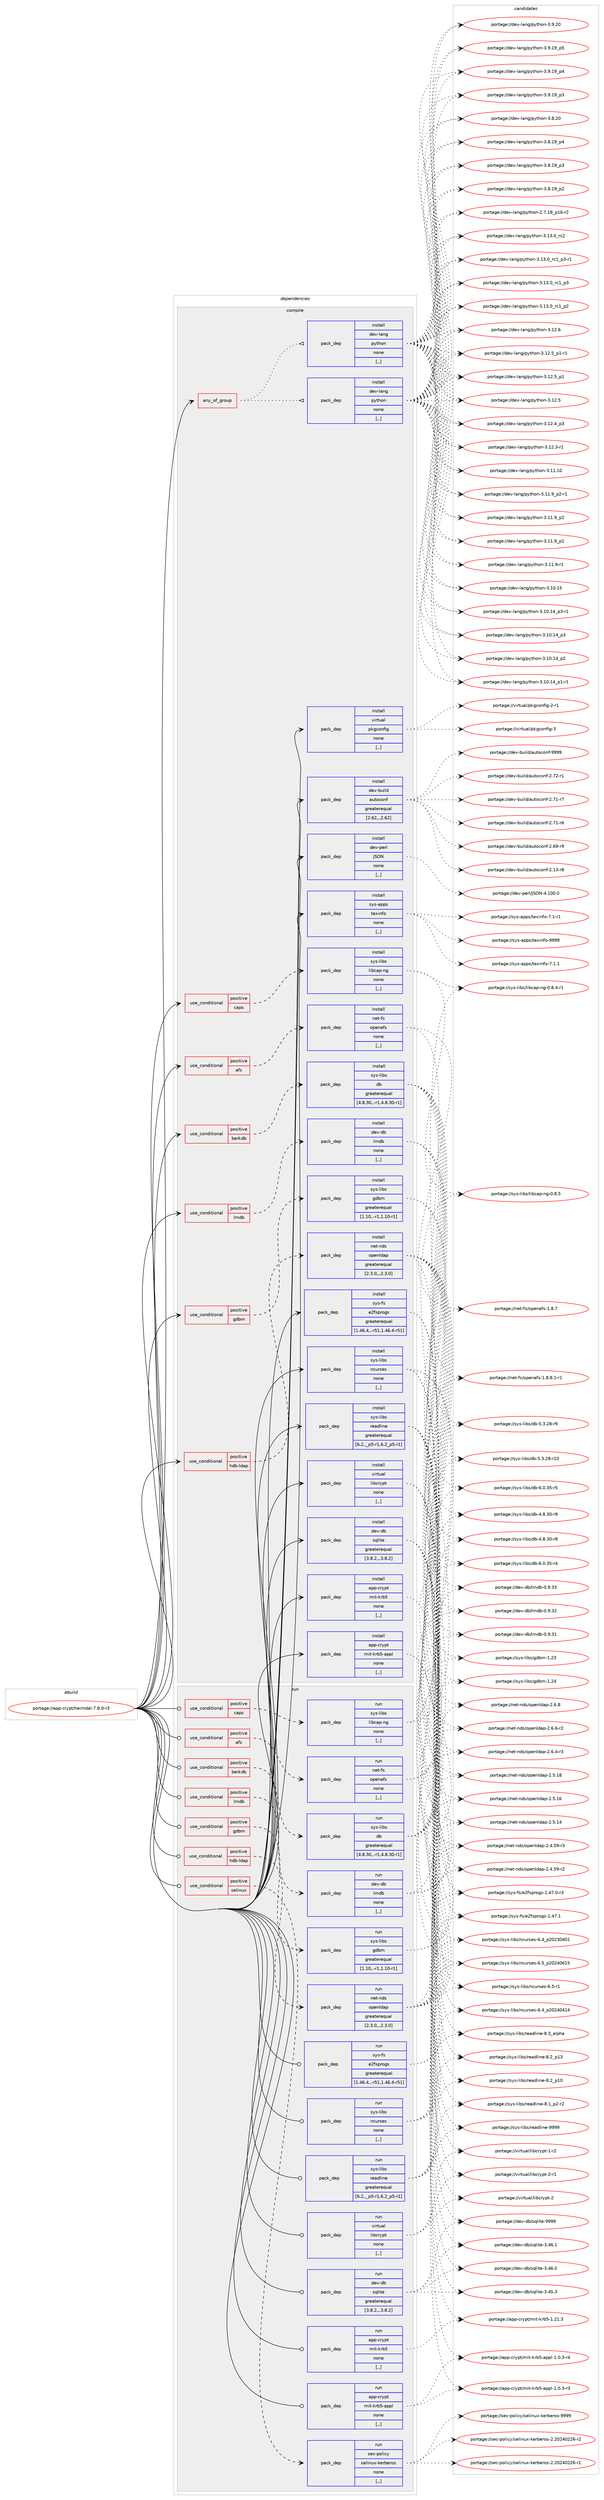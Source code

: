 digraph prolog {

# *************
# Graph options
# *************

newrank=true;
concentrate=true;
compound=true;
graph [rankdir=LR,fontname=Helvetica,fontsize=10,ranksep=1.5];#, ranksep=2.5, nodesep=0.2];
edge  [arrowhead=vee];
node  [fontname=Helvetica,fontsize=10];

# **********
# The ebuild
# **********

subgraph cluster_leftcol {
color=gray;
label=<<i>ebuild</i>>;
id [label="portage://app-crypt/heimdal-7.8.0-r3", color=red, width=4, href="../app-crypt/heimdal-7.8.0-r3.svg"];
}

# ****************
# The dependencies
# ****************

subgraph cluster_midcol {
color=gray;
label=<<i>dependencies</i>>;
subgraph cluster_compile {
fillcolor="#eeeeee";
style=filled;
label=<<i>compile</i>>;
subgraph any3441 {
dependency506827 [label=<<TABLE BORDER="0" CELLBORDER="1" CELLSPACING="0" CELLPADDING="4"><TR><TD CELLPADDING="10">any_of_group</TD></TR></TABLE>>, shape=none, color=red];subgraph pack369763 {
dependency506828 [label=<<TABLE BORDER="0" CELLBORDER="1" CELLSPACING="0" CELLPADDING="4" WIDTH="220"><TR><TD ROWSPAN="6" CELLPADDING="30">pack_dep</TD></TR><TR><TD WIDTH="110">install</TD></TR><TR><TD>dev-lang</TD></TR><TR><TD>python</TD></TR><TR><TD>none</TD></TR><TR><TD>[,,]</TD></TR></TABLE>>, shape=none, color=blue];
}
dependency506827:e -> dependency506828:w [weight=20,style="dotted",arrowhead="oinv"];
subgraph pack369764 {
dependency506829 [label=<<TABLE BORDER="0" CELLBORDER="1" CELLSPACING="0" CELLPADDING="4" WIDTH="220"><TR><TD ROWSPAN="6" CELLPADDING="30">pack_dep</TD></TR><TR><TD WIDTH="110">install</TD></TR><TR><TD>dev-lang</TD></TR><TR><TD>python</TD></TR><TR><TD>none</TD></TR><TR><TD>[,,]</TD></TR></TABLE>>, shape=none, color=blue];
}
dependency506827:e -> dependency506829:w [weight=20,style="dotted",arrowhead="oinv"];
}
id:e -> dependency506827:w [weight=20,style="solid",arrowhead="vee"];
subgraph cond133390 {
dependency506830 [label=<<TABLE BORDER="0" CELLBORDER="1" CELLSPACING="0" CELLPADDING="4"><TR><TD ROWSPAN="3" CELLPADDING="10">use_conditional</TD></TR><TR><TD>positive</TD></TR><TR><TD>afs</TD></TR></TABLE>>, shape=none, color=red];
subgraph pack369765 {
dependency506831 [label=<<TABLE BORDER="0" CELLBORDER="1" CELLSPACING="0" CELLPADDING="4" WIDTH="220"><TR><TD ROWSPAN="6" CELLPADDING="30">pack_dep</TD></TR><TR><TD WIDTH="110">install</TD></TR><TR><TD>net-fs</TD></TR><TR><TD>openafs</TD></TR><TR><TD>none</TD></TR><TR><TD>[,,]</TD></TR></TABLE>>, shape=none, color=blue];
}
dependency506830:e -> dependency506831:w [weight=20,style="dashed",arrowhead="vee"];
}
id:e -> dependency506830:w [weight=20,style="solid",arrowhead="vee"];
subgraph cond133391 {
dependency506832 [label=<<TABLE BORDER="0" CELLBORDER="1" CELLSPACING="0" CELLPADDING="4"><TR><TD ROWSPAN="3" CELLPADDING="10">use_conditional</TD></TR><TR><TD>positive</TD></TR><TR><TD>berkdb</TD></TR></TABLE>>, shape=none, color=red];
subgraph pack369766 {
dependency506833 [label=<<TABLE BORDER="0" CELLBORDER="1" CELLSPACING="0" CELLPADDING="4" WIDTH="220"><TR><TD ROWSPAN="6" CELLPADDING="30">pack_dep</TD></TR><TR><TD WIDTH="110">install</TD></TR><TR><TD>sys-libs</TD></TR><TR><TD>db</TD></TR><TR><TD>greaterequal</TD></TR><TR><TD>[4.8.30,,-r1,4.8.30-r1]</TD></TR></TABLE>>, shape=none, color=blue];
}
dependency506832:e -> dependency506833:w [weight=20,style="dashed",arrowhead="vee"];
}
id:e -> dependency506832:w [weight=20,style="solid",arrowhead="vee"];
subgraph cond133392 {
dependency506834 [label=<<TABLE BORDER="0" CELLBORDER="1" CELLSPACING="0" CELLPADDING="4"><TR><TD ROWSPAN="3" CELLPADDING="10">use_conditional</TD></TR><TR><TD>positive</TD></TR><TR><TD>caps</TD></TR></TABLE>>, shape=none, color=red];
subgraph pack369767 {
dependency506835 [label=<<TABLE BORDER="0" CELLBORDER="1" CELLSPACING="0" CELLPADDING="4" WIDTH="220"><TR><TD ROWSPAN="6" CELLPADDING="30">pack_dep</TD></TR><TR><TD WIDTH="110">install</TD></TR><TR><TD>sys-libs</TD></TR><TR><TD>libcap-ng</TD></TR><TR><TD>none</TD></TR><TR><TD>[,,]</TD></TR></TABLE>>, shape=none, color=blue];
}
dependency506834:e -> dependency506835:w [weight=20,style="dashed",arrowhead="vee"];
}
id:e -> dependency506834:w [weight=20,style="solid",arrowhead="vee"];
subgraph cond133393 {
dependency506836 [label=<<TABLE BORDER="0" CELLBORDER="1" CELLSPACING="0" CELLPADDING="4"><TR><TD ROWSPAN="3" CELLPADDING="10">use_conditional</TD></TR><TR><TD>positive</TD></TR><TR><TD>gdbm</TD></TR></TABLE>>, shape=none, color=red];
subgraph pack369768 {
dependency506837 [label=<<TABLE BORDER="0" CELLBORDER="1" CELLSPACING="0" CELLPADDING="4" WIDTH="220"><TR><TD ROWSPAN="6" CELLPADDING="30">pack_dep</TD></TR><TR><TD WIDTH="110">install</TD></TR><TR><TD>sys-libs</TD></TR><TR><TD>gdbm</TD></TR><TR><TD>greaterequal</TD></TR><TR><TD>[1.10,,-r1,1.10-r1]</TD></TR></TABLE>>, shape=none, color=blue];
}
dependency506836:e -> dependency506837:w [weight=20,style="dashed",arrowhead="vee"];
}
id:e -> dependency506836:w [weight=20,style="solid",arrowhead="vee"];
subgraph cond133394 {
dependency506838 [label=<<TABLE BORDER="0" CELLBORDER="1" CELLSPACING="0" CELLPADDING="4"><TR><TD ROWSPAN="3" CELLPADDING="10">use_conditional</TD></TR><TR><TD>positive</TD></TR><TR><TD>hdb-ldap</TD></TR></TABLE>>, shape=none, color=red];
subgraph pack369769 {
dependency506839 [label=<<TABLE BORDER="0" CELLBORDER="1" CELLSPACING="0" CELLPADDING="4" WIDTH="220"><TR><TD ROWSPAN="6" CELLPADDING="30">pack_dep</TD></TR><TR><TD WIDTH="110">install</TD></TR><TR><TD>net-nds</TD></TR><TR><TD>openldap</TD></TR><TR><TD>greaterequal</TD></TR><TR><TD>[2.3.0,,,2.3.0]</TD></TR></TABLE>>, shape=none, color=blue];
}
dependency506838:e -> dependency506839:w [weight=20,style="dashed",arrowhead="vee"];
}
id:e -> dependency506838:w [weight=20,style="solid",arrowhead="vee"];
subgraph cond133395 {
dependency506840 [label=<<TABLE BORDER="0" CELLBORDER="1" CELLSPACING="0" CELLPADDING="4"><TR><TD ROWSPAN="3" CELLPADDING="10">use_conditional</TD></TR><TR><TD>positive</TD></TR><TR><TD>lmdb</TD></TR></TABLE>>, shape=none, color=red];
subgraph pack369770 {
dependency506841 [label=<<TABLE BORDER="0" CELLBORDER="1" CELLSPACING="0" CELLPADDING="4" WIDTH="220"><TR><TD ROWSPAN="6" CELLPADDING="30">pack_dep</TD></TR><TR><TD WIDTH="110">install</TD></TR><TR><TD>dev-db</TD></TR><TR><TD>lmdb</TD></TR><TR><TD>none</TD></TR><TR><TD>[,,]</TD></TR></TABLE>>, shape=none, color=blue];
}
dependency506840:e -> dependency506841:w [weight=20,style="dashed",arrowhead="vee"];
}
id:e -> dependency506840:w [weight=20,style="solid",arrowhead="vee"];
subgraph pack369771 {
dependency506842 [label=<<TABLE BORDER="0" CELLBORDER="1" CELLSPACING="0" CELLPADDING="4" WIDTH="220"><TR><TD ROWSPAN="6" CELLPADDING="30">pack_dep</TD></TR><TR><TD WIDTH="110">install</TD></TR><TR><TD>dev-build</TD></TR><TR><TD>autoconf</TD></TR><TR><TD>greaterequal</TD></TR><TR><TD>[2.62,,,2.62]</TD></TR></TABLE>>, shape=none, color=blue];
}
id:e -> dependency506842:w [weight=20,style="solid",arrowhead="vee"];
subgraph pack369772 {
dependency506843 [label=<<TABLE BORDER="0" CELLBORDER="1" CELLSPACING="0" CELLPADDING="4" WIDTH="220"><TR><TD ROWSPAN="6" CELLPADDING="30">pack_dep</TD></TR><TR><TD WIDTH="110">install</TD></TR><TR><TD>dev-db</TD></TR><TR><TD>sqlite</TD></TR><TR><TD>greaterequal</TD></TR><TR><TD>[3.8.2,,,3.8.2]</TD></TR></TABLE>>, shape=none, color=blue];
}
id:e -> dependency506843:w [weight=20,style="solid",arrowhead="vee"];
subgraph pack369773 {
dependency506844 [label=<<TABLE BORDER="0" CELLBORDER="1" CELLSPACING="0" CELLPADDING="4" WIDTH="220"><TR><TD ROWSPAN="6" CELLPADDING="30">pack_dep</TD></TR><TR><TD WIDTH="110">install</TD></TR><TR><TD>dev-perl</TD></TR><TR><TD>JSON</TD></TR><TR><TD>none</TD></TR><TR><TD>[,,]</TD></TR></TABLE>>, shape=none, color=blue];
}
id:e -> dependency506844:w [weight=20,style="solid",arrowhead="vee"];
subgraph pack369774 {
dependency506845 [label=<<TABLE BORDER="0" CELLBORDER="1" CELLSPACING="0" CELLPADDING="4" WIDTH="220"><TR><TD ROWSPAN="6" CELLPADDING="30">pack_dep</TD></TR><TR><TD WIDTH="110">install</TD></TR><TR><TD>sys-apps</TD></TR><TR><TD>texinfo</TD></TR><TR><TD>none</TD></TR><TR><TD>[,,]</TD></TR></TABLE>>, shape=none, color=blue];
}
id:e -> dependency506845:w [weight=20,style="solid",arrowhead="vee"];
subgraph pack369775 {
dependency506846 [label=<<TABLE BORDER="0" CELLBORDER="1" CELLSPACING="0" CELLPADDING="4" WIDTH="220"><TR><TD ROWSPAN="6" CELLPADDING="30">pack_dep</TD></TR><TR><TD WIDTH="110">install</TD></TR><TR><TD>sys-fs</TD></TR><TR><TD>e2fsprogs</TD></TR><TR><TD>greaterequal</TD></TR><TR><TD>[1.46.4,,-r51,1.46.4-r51]</TD></TR></TABLE>>, shape=none, color=blue];
}
id:e -> dependency506846:w [weight=20,style="solid",arrowhead="vee"];
subgraph pack369776 {
dependency506847 [label=<<TABLE BORDER="0" CELLBORDER="1" CELLSPACING="0" CELLPADDING="4" WIDTH="220"><TR><TD ROWSPAN="6" CELLPADDING="30">pack_dep</TD></TR><TR><TD WIDTH="110">install</TD></TR><TR><TD>sys-libs</TD></TR><TR><TD>ncurses</TD></TR><TR><TD>none</TD></TR><TR><TD>[,,]</TD></TR></TABLE>>, shape=none, color=blue];
}
id:e -> dependency506847:w [weight=20,style="solid",arrowhead="vee"];
subgraph pack369777 {
dependency506848 [label=<<TABLE BORDER="0" CELLBORDER="1" CELLSPACING="0" CELLPADDING="4" WIDTH="220"><TR><TD ROWSPAN="6" CELLPADDING="30">pack_dep</TD></TR><TR><TD WIDTH="110">install</TD></TR><TR><TD>sys-libs</TD></TR><TR><TD>readline</TD></TR><TR><TD>greaterequal</TD></TR><TR><TD>[6.2,,_p5-r1,6.2_p5-r1]</TD></TR></TABLE>>, shape=none, color=blue];
}
id:e -> dependency506848:w [weight=20,style="solid",arrowhead="vee"];
subgraph pack369778 {
dependency506849 [label=<<TABLE BORDER="0" CELLBORDER="1" CELLSPACING="0" CELLPADDING="4" WIDTH="220"><TR><TD ROWSPAN="6" CELLPADDING="30">pack_dep</TD></TR><TR><TD WIDTH="110">install</TD></TR><TR><TD>virtual</TD></TR><TR><TD>libcrypt</TD></TR><TR><TD>none</TD></TR><TR><TD>[,,]</TD></TR></TABLE>>, shape=none, color=blue];
}
id:e -> dependency506849:w [weight=20,style="solid",arrowhead="vee"];
subgraph pack369779 {
dependency506850 [label=<<TABLE BORDER="0" CELLBORDER="1" CELLSPACING="0" CELLPADDING="4" WIDTH="220"><TR><TD ROWSPAN="6" CELLPADDING="30">pack_dep</TD></TR><TR><TD WIDTH="110">install</TD></TR><TR><TD>virtual</TD></TR><TR><TD>pkgconfig</TD></TR><TR><TD>none</TD></TR><TR><TD>[,,]</TD></TR></TABLE>>, shape=none, color=blue];
}
id:e -> dependency506850:w [weight=20,style="solid",arrowhead="vee"];
subgraph pack369780 {
dependency506851 [label=<<TABLE BORDER="0" CELLBORDER="1" CELLSPACING="0" CELLPADDING="4" WIDTH="220"><TR><TD ROWSPAN="6" CELLPADDING="30">pack_dep</TD></TR><TR><TD WIDTH="110">install</TD></TR><TR><TD>app-crypt</TD></TR><TR><TD>mit-krb5</TD></TR><TR><TD>none</TD></TR><TR><TD>[,,]</TD></TR></TABLE>>, shape=none, color=blue];
}
id:e -> dependency506851:w [weight=20,style="solid",arrowhead="vee"];
subgraph pack369781 {
dependency506852 [label=<<TABLE BORDER="0" CELLBORDER="1" CELLSPACING="0" CELLPADDING="4" WIDTH="220"><TR><TD ROWSPAN="6" CELLPADDING="30">pack_dep</TD></TR><TR><TD WIDTH="110">install</TD></TR><TR><TD>app-crypt</TD></TR><TR><TD>mit-krb5-appl</TD></TR><TR><TD>none</TD></TR><TR><TD>[,,]</TD></TR></TABLE>>, shape=none, color=blue];
}
id:e -> dependency506852:w [weight=20,style="solid",arrowhead="vee"];
}
subgraph cluster_compileandrun {
fillcolor="#eeeeee";
style=filled;
label=<<i>compile and run</i>>;
}
subgraph cluster_run {
fillcolor="#eeeeee";
style=filled;
label=<<i>run</i>>;
subgraph cond133396 {
dependency506853 [label=<<TABLE BORDER="0" CELLBORDER="1" CELLSPACING="0" CELLPADDING="4"><TR><TD ROWSPAN="3" CELLPADDING="10">use_conditional</TD></TR><TR><TD>positive</TD></TR><TR><TD>afs</TD></TR></TABLE>>, shape=none, color=red];
subgraph pack369782 {
dependency506854 [label=<<TABLE BORDER="0" CELLBORDER="1" CELLSPACING="0" CELLPADDING="4" WIDTH="220"><TR><TD ROWSPAN="6" CELLPADDING="30">pack_dep</TD></TR><TR><TD WIDTH="110">run</TD></TR><TR><TD>net-fs</TD></TR><TR><TD>openafs</TD></TR><TR><TD>none</TD></TR><TR><TD>[,,]</TD></TR></TABLE>>, shape=none, color=blue];
}
dependency506853:e -> dependency506854:w [weight=20,style="dashed",arrowhead="vee"];
}
id:e -> dependency506853:w [weight=20,style="solid",arrowhead="odot"];
subgraph cond133397 {
dependency506855 [label=<<TABLE BORDER="0" CELLBORDER="1" CELLSPACING="0" CELLPADDING="4"><TR><TD ROWSPAN="3" CELLPADDING="10">use_conditional</TD></TR><TR><TD>positive</TD></TR><TR><TD>berkdb</TD></TR></TABLE>>, shape=none, color=red];
subgraph pack369783 {
dependency506856 [label=<<TABLE BORDER="0" CELLBORDER="1" CELLSPACING="0" CELLPADDING="4" WIDTH="220"><TR><TD ROWSPAN="6" CELLPADDING="30">pack_dep</TD></TR><TR><TD WIDTH="110">run</TD></TR><TR><TD>sys-libs</TD></TR><TR><TD>db</TD></TR><TR><TD>greaterequal</TD></TR><TR><TD>[4.8.30,,-r1,4.8.30-r1]</TD></TR></TABLE>>, shape=none, color=blue];
}
dependency506855:e -> dependency506856:w [weight=20,style="dashed",arrowhead="vee"];
}
id:e -> dependency506855:w [weight=20,style="solid",arrowhead="odot"];
subgraph cond133398 {
dependency506857 [label=<<TABLE BORDER="0" CELLBORDER="1" CELLSPACING="0" CELLPADDING="4"><TR><TD ROWSPAN="3" CELLPADDING="10">use_conditional</TD></TR><TR><TD>positive</TD></TR><TR><TD>caps</TD></TR></TABLE>>, shape=none, color=red];
subgraph pack369784 {
dependency506858 [label=<<TABLE BORDER="0" CELLBORDER="1" CELLSPACING="0" CELLPADDING="4" WIDTH="220"><TR><TD ROWSPAN="6" CELLPADDING="30">pack_dep</TD></TR><TR><TD WIDTH="110">run</TD></TR><TR><TD>sys-libs</TD></TR><TR><TD>libcap-ng</TD></TR><TR><TD>none</TD></TR><TR><TD>[,,]</TD></TR></TABLE>>, shape=none, color=blue];
}
dependency506857:e -> dependency506858:w [weight=20,style="dashed",arrowhead="vee"];
}
id:e -> dependency506857:w [weight=20,style="solid",arrowhead="odot"];
subgraph cond133399 {
dependency506859 [label=<<TABLE BORDER="0" CELLBORDER="1" CELLSPACING="0" CELLPADDING="4"><TR><TD ROWSPAN="3" CELLPADDING="10">use_conditional</TD></TR><TR><TD>positive</TD></TR><TR><TD>gdbm</TD></TR></TABLE>>, shape=none, color=red];
subgraph pack369785 {
dependency506860 [label=<<TABLE BORDER="0" CELLBORDER="1" CELLSPACING="0" CELLPADDING="4" WIDTH="220"><TR><TD ROWSPAN="6" CELLPADDING="30">pack_dep</TD></TR><TR><TD WIDTH="110">run</TD></TR><TR><TD>sys-libs</TD></TR><TR><TD>gdbm</TD></TR><TR><TD>greaterequal</TD></TR><TR><TD>[1.10,,-r1,1.10-r1]</TD></TR></TABLE>>, shape=none, color=blue];
}
dependency506859:e -> dependency506860:w [weight=20,style="dashed",arrowhead="vee"];
}
id:e -> dependency506859:w [weight=20,style="solid",arrowhead="odot"];
subgraph cond133400 {
dependency506861 [label=<<TABLE BORDER="0" CELLBORDER="1" CELLSPACING="0" CELLPADDING="4"><TR><TD ROWSPAN="3" CELLPADDING="10">use_conditional</TD></TR><TR><TD>positive</TD></TR><TR><TD>hdb-ldap</TD></TR></TABLE>>, shape=none, color=red];
subgraph pack369786 {
dependency506862 [label=<<TABLE BORDER="0" CELLBORDER="1" CELLSPACING="0" CELLPADDING="4" WIDTH="220"><TR><TD ROWSPAN="6" CELLPADDING="30">pack_dep</TD></TR><TR><TD WIDTH="110">run</TD></TR><TR><TD>net-nds</TD></TR><TR><TD>openldap</TD></TR><TR><TD>greaterequal</TD></TR><TR><TD>[2.3.0,,,2.3.0]</TD></TR></TABLE>>, shape=none, color=blue];
}
dependency506861:e -> dependency506862:w [weight=20,style="dashed",arrowhead="vee"];
}
id:e -> dependency506861:w [weight=20,style="solid",arrowhead="odot"];
subgraph cond133401 {
dependency506863 [label=<<TABLE BORDER="0" CELLBORDER="1" CELLSPACING="0" CELLPADDING="4"><TR><TD ROWSPAN="3" CELLPADDING="10">use_conditional</TD></TR><TR><TD>positive</TD></TR><TR><TD>lmdb</TD></TR></TABLE>>, shape=none, color=red];
subgraph pack369787 {
dependency506864 [label=<<TABLE BORDER="0" CELLBORDER="1" CELLSPACING="0" CELLPADDING="4" WIDTH="220"><TR><TD ROWSPAN="6" CELLPADDING="30">pack_dep</TD></TR><TR><TD WIDTH="110">run</TD></TR><TR><TD>dev-db</TD></TR><TR><TD>lmdb</TD></TR><TR><TD>none</TD></TR><TR><TD>[,,]</TD></TR></TABLE>>, shape=none, color=blue];
}
dependency506863:e -> dependency506864:w [weight=20,style="dashed",arrowhead="vee"];
}
id:e -> dependency506863:w [weight=20,style="solid",arrowhead="odot"];
subgraph cond133402 {
dependency506865 [label=<<TABLE BORDER="0" CELLBORDER="1" CELLSPACING="0" CELLPADDING="4"><TR><TD ROWSPAN="3" CELLPADDING="10">use_conditional</TD></TR><TR><TD>positive</TD></TR><TR><TD>selinux</TD></TR></TABLE>>, shape=none, color=red];
subgraph pack369788 {
dependency506866 [label=<<TABLE BORDER="0" CELLBORDER="1" CELLSPACING="0" CELLPADDING="4" WIDTH="220"><TR><TD ROWSPAN="6" CELLPADDING="30">pack_dep</TD></TR><TR><TD WIDTH="110">run</TD></TR><TR><TD>sec-policy</TD></TR><TR><TD>selinux-kerberos</TD></TR><TR><TD>none</TD></TR><TR><TD>[,,]</TD></TR></TABLE>>, shape=none, color=blue];
}
dependency506865:e -> dependency506866:w [weight=20,style="dashed",arrowhead="vee"];
}
id:e -> dependency506865:w [weight=20,style="solid",arrowhead="odot"];
subgraph pack369789 {
dependency506867 [label=<<TABLE BORDER="0" CELLBORDER="1" CELLSPACING="0" CELLPADDING="4" WIDTH="220"><TR><TD ROWSPAN="6" CELLPADDING="30">pack_dep</TD></TR><TR><TD WIDTH="110">run</TD></TR><TR><TD>dev-db</TD></TR><TR><TD>sqlite</TD></TR><TR><TD>greaterequal</TD></TR><TR><TD>[3.8.2,,,3.8.2]</TD></TR></TABLE>>, shape=none, color=blue];
}
id:e -> dependency506867:w [weight=20,style="solid",arrowhead="odot"];
subgraph pack369790 {
dependency506868 [label=<<TABLE BORDER="0" CELLBORDER="1" CELLSPACING="0" CELLPADDING="4" WIDTH="220"><TR><TD ROWSPAN="6" CELLPADDING="30">pack_dep</TD></TR><TR><TD WIDTH="110">run</TD></TR><TR><TD>sys-fs</TD></TR><TR><TD>e2fsprogs</TD></TR><TR><TD>greaterequal</TD></TR><TR><TD>[1.46.4,,-r51,1.46.4-r51]</TD></TR></TABLE>>, shape=none, color=blue];
}
id:e -> dependency506868:w [weight=20,style="solid",arrowhead="odot"];
subgraph pack369791 {
dependency506869 [label=<<TABLE BORDER="0" CELLBORDER="1" CELLSPACING="0" CELLPADDING="4" WIDTH="220"><TR><TD ROWSPAN="6" CELLPADDING="30">pack_dep</TD></TR><TR><TD WIDTH="110">run</TD></TR><TR><TD>sys-libs</TD></TR><TR><TD>ncurses</TD></TR><TR><TD>none</TD></TR><TR><TD>[,,]</TD></TR></TABLE>>, shape=none, color=blue];
}
id:e -> dependency506869:w [weight=20,style="solid",arrowhead="odot"];
subgraph pack369792 {
dependency506870 [label=<<TABLE BORDER="0" CELLBORDER="1" CELLSPACING="0" CELLPADDING="4" WIDTH="220"><TR><TD ROWSPAN="6" CELLPADDING="30">pack_dep</TD></TR><TR><TD WIDTH="110">run</TD></TR><TR><TD>sys-libs</TD></TR><TR><TD>readline</TD></TR><TR><TD>greaterequal</TD></TR><TR><TD>[6.2,,_p5-r1,6.2_p5-r1]</TD></TR></TABLE>>, shape=none, color=blue];
}
id:e -> dependency506870:w [weight=20,style="solid",arrowhead="odot"];
subgraph pack369793 {
dependency506871 [label=<<TABLE BORDER="0" CELLBORDER="1" CELLSPACING="0" CELLPADDING="4" WIDTH="220"><TR><TD ROWSPAN="6" CELLPADDING="30">pack_dep</TD></TR><TR><TD WIDTH="110">run</TD></TR><TR><TD>virtual</TD></TR><TR><TD>libcrypt</TD></TR><TR><TD>none</TD></TR><TR><TD>[,,]</TD></TR></TABLE>>, shape=none, color=blue];
}
id:e -> dependency506871:w [weight=20,style="solid",arrowhead="odot"];
subgraph pack369794 {
dependency506872 [label=<<TABLE BORDER="0" CELLBORDER="1" CELLSPACING="0" CELLPADDING="4" WIDTH="220"><TR><TD ROWSPAN="6" CELLPADDING="30">pack_dep</TD></TR><TR><TD WIDTH="110">run</TD></TR><TR><TD>app-crypt</TD></TR><TR><TD>mit-krb5</TD></TR><TR><TD>none</TD></TR><TR><TD>[,,]</TD></TR></TABLE>>, shape=none, color=blue];
}
id:e -> dependency506872:w [weight=20,style="solid",arrowhead="odot"];
subgraph pack369795 {
dependency506873 [label=<<TABLE BORDER="0" CELLBORDER="1" CELLSPACING="0" CELLPADDING="4" WIDTH="220"><TR><TD ROWSPAN="6" CELLPADDING="30">pack_dep</TD></TR><TR><TD WIDTH="110">run</TD></TR><TR><TD>app-crypt</TD></TR><TR><TD>mit-krb5-appl</TD></TR><TR><TD>none</TD></TR><TR><TD>[,,]</TD></TR></TABLE>>, shape=none, color=blue];
}
id:e -> dependency506873:w [weight=20,style="solid",arrowhead="odot"];
}
}

# **************
# The candidates
# **************

subgraph cluster_choices {
rank=same;
color=gray;
label=<<i>candidates</i>>;

subgraph choice369763 {
color=black;
nodesep=1;
choice10010111845108971101034711212111610411111045514649514648951149950 [label="portage://dev-lang/python-3.13.0_rc2", color=red, width=4,href="../dev-lang/python-3.13.0_rc2.svg"];
choice1001011184510897110103471121211161041111104551464951464895114994995112514511449 [label="portage://dev-lang/python-3.13.0_rc1_p3-r1", color=red, width=4,href="../dev-lang/python-3.13.0_rc1_p3-r1.svg"];
choice100101118451089711010347112121116104111110455146495146489511499499511251 [label="portage://dev-lang/python-3.13.0_rc1_p3", color=red, width=4,href="../dev-lang/python-3.13.0_rc1_p3.svg"];
choice100101118451089711010347112121116104111110455146495146489511499499511250 [label="portage://dev-lang/python-3.13.0_rc1_p2", color=red, width=4,href="../dev-lang/python-3.13.0_rc1_p2.svg"];
choice10010111845108971101034711212111610411111045514649504654 [label="portage://dev-lang/python-3.12.6", color=red, width=4,href="../dev-lang/python-3.12.6.svg"];
choice1001011184510897110103471121211161041111104551464950465395112494511449 [label="portage://dev-lang/python-3.12.5_p1-r1", color=red, width=4,href="../dev-lang/python-3.12.5_p1-r1.svg"];
choice100101118451089711010347112121116104111110455146495046539511249 [label="portage://dev-lang/python-3.12.5_p1", color=red, width=4,href="../dev-lang/python-3.12.5_p1.svg"];
choice10010111845108971101034711212111610411111045514649504653 [label="portage://dev-lang/python-3.12.5", color=red, width=4,href="../dev-lang/python-3.12.5.svg"];
choice100101118451089711010347112121116104111110455146495046529511251 [label="portage://dev-lang/python-3.12.4_p3", color=red, width=4,href="../dev-lang/python-3.12.4_p3.svg"];
choice100101118451089711010347112121116104111110455146495046514511449 [label="portage://dev-lang/python-3.12.3-r1", color=red, width=4,href="../dev-lang/python-3.12.3-r1.svg"];
choice1001011184510897110103471121211161041111104551464949464948 [label="portage://dev-lang/python-3.11.10", color=red, width=4,href="../dev-lang/python-3.11.10.svg"];
choice1001011184510897110103471121211161041111104551464949465795112504511449 [label="portage://dev-lang/python-3.11.9_p2-r1", color=red, width=4,href="../dev-lang/python-3.11.9_p2-r1.svg"];
choice100101118451089711010347112121116104111110455146494946579511250 [label="portage://dev-lang/python-3.11.9_p2", color=red, width=4,href="../dev-lang/python-3.11.9_p2.svg"];
choice100101118451089711010347112121116104111110455146494946579511249 [label="portage://dev-lang/python-3.11.9_p1", color=red, width=4,href="../dev-lang/python-3.11.9_p1.svg"];
choice100101118451089711010347112121116104111110455146494946574511449 [label="portage://dev-lang/python-3.11.9-r1", color=red, width=4,href="../dev-lang/python-3.11.9-r1.svg"];
choice1001011184510897110103471121211161041111104551464948464953 [label="portage://dev-lang/python-3.10.15", color=red, width=4,href="../dev-lang/python-3.10.15.svg"];
choice100101118451089711010347112121116104111110455146494846495295112514511449 [label="portage://dev-lang/python-3.10.14_p3-r1", color=red, width=4,href="../dev-lang/python-3.10.14_p3-r1.svg"];
choice10010111845108971101034711212111610411111045514649484649529511251 [label="portage://dev-lang/python-3.10.14_p3", color=red, width=4,href="../dev-lang/python-3.10.14_p3.svg"];
choice10010111845108971101034711212111610411111045514649484649529511250 [label="portage://dev-lang/python-3.10.14_p2", color=red, width=4,href="../dev-lang/python-3.10.14_p2.svg"];
choice100101118451089711010347112121116104111110455146494846495295112494511449 [label="portage://dev-lang/python-3.10.14_p1-r1", color=red, width=4,href="../dev-lang/python-3.10.14_p1-r1.svg"];
choice10010111845108971101034711212111610411111045514657465048 [label="portage://dev-lang/python-3.9.20", color=red, width=4,href="../dev-lang/python-3.9.20.svg"];
choice100101118451089711010347112121116104111110455146574649579511253 [label="portage://dev-lang/python-3.9.19_p5", color=red, width=4,href="../dev-lang/python-3.9.19_p5.svg"];
choice100101118451089711010347112121116104111110455146574649579511252 [label="portage://dev-lang/python-3.9.19_p4", color=red, width=4,href="../dev-lang/python-3.9.19_p4.svg"];
choice100101118451089711010347112121116104111110455146574649579511251 [label="portage://dev-lang/python-3.9.19_p3", color=red, width=4,href="../dev-lang/python-3.9.19_p3.svg"];
choice10010111845108971101034711212111610411111045514656465048 [label="portage://dev-lang/python-3.8.20", color=red, width=4,href="../dev-lang/python-3.8.20.svg"];
choice100101118451089711010347112121116104111110455146564649579511252 [label="portage://dev-lang/python-3.8.19_p4", color=red, width=4,href="../dev-lang/python-3.8.19_p4.svg"];
choice100101118451089711010347112121116104111110455146564649579511251 [label="portage://dev-lang/python-3.8.19_p3", color=red, width=4,href="../dev-lang/python-3.8.19_p3.svg"];
choice100101118451089711010347112121116104111110455146564649579511250 [label="portage://dev-lang/python-3.8.19_p2", color=red, width=4,href="../dev-lang/python-3.8.19_p2.svg"];
choice100101118451089711010347112121116104111110455046554649569511249544511450 [label="portage://dev-lang/python-2.7.18_p16-r2", color=red, width=4,href="../dev-lang/python-2.7.18_p16-r2.svg"];
dependency506828:e -> choice10010111845108971101034711212111610411111045514649514648951149950:w [style=dotted,weight="100"];
dependency506828:e -> choice1001011184510897110103471121211161041111104551464951464895114994995112514511449:w [style=dotted,weight="100"];
dependency506828:e -> choice100101118451089711010347112121116104111110455146495146489511499499511251:w [style=dotted,weight="100"];
dependency506828:e -> choice100101118451089711010347112121116104111110455146495146489511499499511250:w [style=dotted,weight="100"];
dependency506828:e -> choice10010111845108971101034711212111610411111045514649504654:w [style=dotted,weight="100"];
dependency506828:e -> choice1001011184510897110103471121211161041111104551464950465395112494511449:w [style=dotted,weight="100"];
dependency506828:e -> choice100101118451089711010347112121116104111110455146495046539511249:w [style=dotted,weight="100"];
dependency506828:e -> choice10010111845108971101034711212111610411111045514649504653:w [style=dotted,weight="100"];
dependency506828:e -> choice100101118451089711010347112121116104111110455146495046529511251:w [style=dotted,weight="100"];
dependency506828:e -> choice100101118451089711010347112121116104111110455146495046514511449:w [style=dotted,weight="100"];
dependency506828:e -> choice1001011184510897110103471121211161041111104551464949464948:w [style=dotted,weight="100"];
dependency506828:e -> choice1001011184510897110103471121211161041111104551464949465795112504511449:w [style=dotted,weight="100"];
dependency506828:e -> choice100101118451089711010347112121116104111110455146494946579511250:w [style=dotted,weight="100"];
dependency506828:e -> choice100101118451089711010347112121116104111110455146494946579511249:w [style=dotted,weight="100"];
dependency506828:e -> choice100101118451089711010347112121116104111110455146494946574511449:w [style=dotted,weight="100"];
dependency506828:e -> choice1001011184510897110103471121211161041111104551464948464953:w [style=dotted,weight="100"];
dependency506828:e -> choice100101118451089711010347112121116104111110455146494846495295112514511449:w [style=dotted,weight="100"];
dependency506828:e -> choice10010111845108971101034711212111610411111045514649484649529511251:w [style=dotted,weight="100"];
dependency506828:e -> choice10010111845108971101034711212111610411111045514649484649529511250:w [style=dotted,weight="100"];
dependency506828:e -> choice100101118451089711010347112121116104111110455146494846495295112494511449:w [style=dotted,weight="100"];
dependency506828:e -> choice10010111845108971101034711212111610411111045514657465048:w [style=dotted,weight="100"];
dependency506828:e -> choice100101118451089711010347112121116104111110455146574649579511253:w [style=dotted,weight="100"];
dependency506828:e -> choice100101118451089711010347112121116104111110455146574649579511252:w [style=dotted,weight="100"];
dependency506828:e -> choice100101118451089711010347112121116104111110455146574649579511251:w [style=dotted,weight="100"];
dependency506828:e -> choice10010111845108971101034711212111610411111045514656465048:w [style=dotted,weight="100"];
dependency506828:e -> choice100101118451089711010347112121116104111110455146564649579511252:w [style=dotted,weight="100"];
dependency506828:e -> choice100101118451089711010347112121116104111110455146564649579511251:w [style=dotted,weight="100"];
dependency506828:e -> choice100101118451089711010347112121116104111110455146564649579511250:w [style=dotted,weight="100"];
dependency506828:e -> choice100101118451089711010347112121116104111110455046554649569511249544511450:w [style=dotted,weight="100"];
}
subgraph choice369764 {
color=black;
nodesep=1;
choice10010111845108971101034711212111610411111045514649514648951149950 [label="portage://dev-lang/python-3.13.0_rc2", color=red, width=4,href="../dev-lang/python-3.13.0_rc2.svg"];
choice1001011184510897110103471121211161041111104551464951464895114994995112514511449 [label="portage://dev-lang/python-3.13.0_rc1_p3-r1", color=red, width=4,href="../dev-lang/python-3.13.0_rc1_p3-r1.svg"];
choice100101118451089711010347112121116104111110455146495146489511499499511251 [label="portage://dev-lang/python-3.13.0_rc1_p3", color=red, width=4,href="../dev-lang/python-3.13.0_rc1_p3.svg"];
choice100101118451089711010347112121116104111110455146495146489511499499511250 [label="portage://dev-lang/python-3.13.0_rc1_p2", color=red, width=4,href="../dev-lang/python-3.13.0_rc1_p2.svg"];
choice10010111845108971101034711212111610411111045514649504654 [label="portage://dev-lang/python-3.12.6", color=red, width=4,href="../dev-lang/python-3.12.6.svg"];
choice1001011184510897110103471121211161041111104551464950465395112494511449 [label="portage://dev-lang/python-3.12.5_p1-r1", color=red, width=4,href="../dev-lang/python-3.12.5_p1-r1.svg"];
choice100101118451089711010347112121116104111110455146495046539511249 [label="portage://dev-lang/python-3.12.5_p1", color=red, width=4,href="../dev-lang/python-3.12.5_p1.svg"];
choice10010111845108971101034711212111610411111045514649504653 [label="portage://dev-lang/python-3.12.5", color=red, width=4,href="../dev-lang/python-3.12.5.svg"];
choice100101118451089711010347112121116104111110455146495046529511251 [label="portage://dev-lang/python-3.12.4_p3", color=red, width=4,href="../dev-lang/python-3.12.4_p3.svg"];
choice100101118451089711010347112121116104111110455146495046514511449 [label="portage://dev-lang/python-3.12.3-r1", color=red, width=4,href="../dev-lang/python-3.12.3-r1.svg"];
choice1001011184510897110103471121211161041111104551464949464948 [label="portage://dev-lang/python-3.11.10", color=red, width=4,href="../dev-lang/python-3.11.10.svg"];
choice1001011184510897110103471121211161041111104551464949465795112504511449 [label="portage://dev-lang/python-3.11.9_p2-r1", color=red, width=4,href="../dev-lang/python-3.11.9_p2-r1.svg"];
choice100101118451089711010347112121116104111110455146494946579511250 [label="portage://dev-lang/python-3.11.9_p2", color=red, width=4,href="../dev-lang/python-3.11.9_p2.svg"];
choice100101118451089711010347112121116104111110455146494946579511249 [label="portage://dev-lang/python-3.11.9_p1", color=red, width=4,href="../dev-lang/python-3.11.9_p1.svg"];
choice100101118451089711010347112121116104111110455146494946574511449 [label="portage://dev-lang/python-3.11.9-r1", color=red, width=4,href="../dev-lang/python-3.11.9-r1.svg"];
choice1001011184510897110103471121211161041111104551464948464953 [label="portage://dev-lang/python-3.10.15", color=red, width=4,href="../dev-lang/python-3.10.15.svg"];
choice100101118451089711010347112121116104111110455146494846495295112514511449 [label="portage://dev-lang/python-3.10.14_p3-r1", color=red, width=4,href="../dev-lang/python-3.10.14_p3-r1.svg"];
choice10010111845108971101034711212111610411111045514649484649529511251 [label="portage://dev-lang/python-3.10.14_p3", color=red, width=4,href="../dev-lang/python-3.10.14_p3.svg"];
choice10010111845108971101034711212111610411111045514649484649529511250 [label="portage://dev-lang/python-3.10.14_p2", color=red, width=4,href="../dev-lang/python-3.10.14_p2.svg"];
choice100101118451089711010347112121116104111110455146494846495295112494511449 [label="portage://dev-lang/python-3.10.14_p1-r1", color=red, width=4,href="../dev-lang/python-3.10.14_p1-r1.svg"];
choice10010111845108971101034711212111610411111045514657465048 [label="portage://dev-lang/python-3.9.20", color=red, width=4,href="../dev-lang/python-3.9.20.svg"];
choice100101118451089711010347112121116104111110455146574649579511253 [label="portage://dev-lang/python-3.9.19_p5", color=red, width=4,href="../dev-lang/python-3.9.19_p5.svg"];
choice100101118451089711010347112121116104111110455146574649579511252 [label="portage://dev-lang/python-3.9.19_p4", color=red, width=4,href="../dev-lang/python-3.9.19_p4.svg"];
choice100101118451089711010347112121116104111110455146574649579511251 [label="portage://dev-lang/python-3.9.19_p3", color=red, width=4,href="../dev-lang/python-3.9.19_p3.svg"];
choice10010111845108971101034711212111610411111045514656465048 [label="portage://dev-lang/python-3.8.20", color=red, width=4,href="../dev-lang/python-3.8.20.svg"];
choice100101118451089711010347112121116104111110455146564649579511252 [label="portage://dev-lang/python-3.8.19_p4", color=red, width=4,href="../dev-lang/python-3.8.19_p4.svg"];
choice100101118451089711010347112121116104111110455146564649579511251 [label="portage://dev-lang/python-3.8.19_p3", color=red, width=4,href="../dev-lang/python-3.8.19_p3.svg"];
choice100101118451089711010347112121116104111110455146564649579511250 [label="portage://dev-lang/python-3.8.19_p2", color=red, width=4,href="../dev-lang/python-3.8.19_p2.svg"];
choice100101118451089711010347112121116104111110455046554649569511249544511450 [label="portage://dev-lang/python-2.7.18_p16-r2", color=red, width=4,href="../dev-lang/python-2.7.18_p16-r2.svg"];
dependency506829:e -> choice10010111845108971101034711212111610411111045514649514648951149950:w [style=dotted,weight="100"];
dependency506829:e -> choice1001011184510897110103471121211161041111104551464951464895114994995112514511449:w [style=dotted,weight="100"];
dependency506829:e -> choice100101118451089711010347112121116104111110455146495146489511499499511251:w [style=dotted,weight="100"];
dependency506829:e -> choice100101118451089711010347112121116104111110455146495146489511499499511250:w [style=dotted,weight="100"];
dependency506829:e -> choice10010111845108971101034711212111610411111045514649504654:w [style=dotted,weight="100"];
dependency506829:e -> choice1001011184510897110103471121211161041111104551464950465395112494511449:w [style=dotted,weight="100"];
dependency506829:e -> choice100101118451089711010347112121116104111110455146495046539511249:w [style=dotted,weight="100"];
dependency506829:e -> choice10010111845108971101034711212111610411111045514649504653:w [style=dotted,weight="100"];
dependency506829:e -> choice100101118451089711010347112121116104111110455146495046529511251:w [style=dotted,weight="100"];
dependency506829:e -> choice100101118451089711010347112121116104111110455146495046514511449:w [style=dotted,weight="100"];
dependency506829:e -> choice1001011184510897110103471121211161041111104551464949464948:w [style=dotted,weight="100"];
dependency506829:e -> choice1001011184510897110103471121211161041111104551464949465795112504511449:w [style=dotted,weight="100"];
dependency506829:e -> choice100101118451089711010347112121116104111110455146494946579511250:w [style=dotted,weight="100"];
dependency506829:e -> choice100101118451089711010347112121116104111110455146494946579511249:w [style=dotted,weight="100"];
dependency506829:e -> choice100101118451089711010347112121116104111110455146494946574511449:w [style=dotted,weight="100"];
dependency506829:e -> choice1001011184510897110103471121211161041111104551464948464953:w [style=dotted,weight="100"];
dependency506829:e -> choice100101118451089711010347112121116104111110455146494846495295112514511449:w [style=dotted,weight="100"];
dependency506829:e -> choice10010111845108971101034711212111610411111045514649484649529511251:w [style=dotted,weight="100"];
dependency506829:e -> choice10010111845108971101034711212111610411111045514649484649529511250:w [style=dotted,weight="100"];
dependency506829:e -> choice100101118451089711010347112121116104111110455146494846495295112494511449:w [style=dotted,weight="100"];
dependency506829:e -> choice10010111845108971101034711212111610411111045514657465048:w [style=dotted,weight="100"];
dependency506829:e -> choice100101118451089711010347112121116104111110455146574649579511253:w [style=dotted,weight="100"];
dependency506829:e -> choice100101118451089711010347112121116104111110455146574649579511252:w [style=dotted,weight="100"];
dependency506829:e -> choice100101118451089711010347112121116104111110455146574649579511251:w [style=dotted,weight="100"];
dependency506829:e -> choice10010111845108971101034711212111610411111045514656465048:w [style=dotted,weight="100"];
dependency506829:e -> choice100101118451089711010347112121116104111110455146564649579511252:w [style=dotted,weight="100"];
dependency506829:e -> choice100101118451089711010347112121116104111110455146564649579511251:w [style=dotted,weight="100"];
dependency506829:e -> choice100101118451089711010347112121116104111110455146564649579511250:w [style=dotted,weight="100"];
dependency506829:e -> choice100101118451089711010347112121116104111110455046554649569511249544511450:w [style=dotted,weight="100"];
}
subgraph choice369765 {
color=black;
nodesep=1;
choice11010111645102115471111121011109710211545494656465646494511449 [label="portage://net-fs/openafs-1.8.8.1-r1", color=red, width=4,href="../net-fs/openafs-1.8.8.1-r1.svg"];
choice110101116451021154711111210111097102115454946564655 [label="portage://net-fs/openafs-1.8.7", color=red, width=4,href="../net-fs/openafs-1.8.7.svg"];
dependency506831:e -> choice11010111645102115471111121011109710211545494656465646494511449:w [style=dotted,weight="100"];
dependency506831:e -> choice110101116451021154711111210111097102115454946564655:w [style=dotted,weight="100"];
}
subgraph choice369766 {
color=black;
nodesep=1;
choice11512111545108105981154710098455446484651534511453 [label="portage://sys-libs/db-6.0.35-r5", color=red, width=4,href="../sys-libs/db-6.0.35-r5.svg"];
choice11512111545108105981154710098455446484651534511452 [label="portage://sys-libs/db-6.0.35-r4", color=red, width=4,href="../sys-libs/db-6.0.35-r4.svg"];
choice11512111545108105981154710098455346514650564511457 [label="portage://sys-libs/db-5.3.28-r9", color=red, width=4,href="../sys-libs/db-5.3.28-r9.svg"];
choice1151211154510810598115471009845534651465056451144948 [label="portage://sys-libs/db-5.3.28-r10", color=red, width=4,href="../sys-libs/db-5.3.28-r10.svg"];
choice11512111545108105981154710098455246564651484511457 [label="portage://sys-libs/db-4.8.30-r9", color=red, width=4,href="../sys-libs/db-4.8.30-r9.svg"];
choice11512111545108105981154710098455246564651484511456 [label="portage://sys-libs/db-4.8.30-r8", color=red, width=4,href="../sys-libs/db-4.8.30-r8.svg"];
dependency506833:e -> choice11512111545108105981154710098455446484651534511453:w [style=dotted,weight="100"];
dependency506833:e -> choice11512111545108105981154710098455446484651534511452:w [style=dotted,weight="100"];
dependency506833:e -> choice11512111545108105981154710098455346514650564511457:w [style=dotted,weight="100"];
dependency506833:e -> choice1151211154510810598115471009845534651465056451144948:w [style=dotted,weight="100"];
dependency506833:e -> choice11512111545108105981154710098455246564651484511457:w [style=dotted,weight="100"];
dependency506833:e -> choice11512111545108105981154710098455246564651484511456:w [style=dotted,weight="100"];
}
subgraph choice369767 {
color=black;
nodesep=1;
choice11512111545108105981154710810598999711245110103454846564653 [label="portage://sys-libs/libcap-ng-0.8.5", color=red, width=4,href="../sys-libs/libcap-ng-0.8.5.svg"];
choice115121115451081059811547108105989997112451101034548465646524511449 [label="portage://sys-libs/libcap-ng-0.8.4-r1", color=red, width=4,href="../sys-libs/libcap-ng-0.8.4-r1.svg"];
dependency506835:e -> choice11512111545108105981154710810598999711245110103454846564653:w [style=dotted,weight="100"];
dependency506835:e -> choice115121115451081059811547108105989997112451101034548465646524511449:w [style=dotted,weight="100"];
}
subgraph choice369768 {
color=black;
nodesep=1;
choice115121115451081059811547103100981094549465052 [label="portage://sys-libs/gdbm-1.24", color=red, width=4,href="../sys-libs/gdbm-1.24.svg"];
choice115121115451081059811547103100981094549465051 [label="portage://sys-libs/gdbm-1.23", color=red, width=4,href="../sys-libs/gdbm-1.23.svg"];
dependency506837:e -> choice115121115451081059811547103100981094549465052:w [style=dotted,weight="100"];
dependency506837:e -> choice115121115451081059811547103100981094549465051:w [style=dotted,weight="100"];
}
subgraph choice369769 {
color=black;
nodesep=1;
choice110101116451101001154711111210111010810097112455046544656 [label="portage://net-nds/openldap-2.6.8", color=red, width=4,href="../net-nds/openldap-2.6.8.svg"];
choice1101011164511010011547111112101110108100971124550465446544511450 [label="portage://net-nds/openldap-2.6.6-r2", color=red, width=4,href="../net-nds/openldap-2.6.6-r2.svg"];
choice1101011164511010011547111112101110108100971124550465446524511451 [label="portage://net-nds/openldap-2.6.4-r3", color=red, width=4,href="../net-nds/openldap-2.6.4-r3.svg"];
choice11010111645110100115471111121011101081009711245504653464956 [label="portage://net-nds/openldap-2.5.18", color=red, width=4,href="../net-nds/openldap-2.5.18.svg"];
choice11010111645110100115471111121011101081009711245504653464954 [label="portage://net-nds/openldap-2.5.16", color=red, width=4,href="../net-nds/openldap-2.5.16.svg"];
choice11010111645110100115471111121011101081009711245504653464952 [label="portage://net-nds/openldap-2.5.14", color=red, width=4,href="../net-nds/openldap-2.5.14.svg"];
choice110101116451101001154711111210111010810097112455046524653574511451 [label="portage://net-nds/openldap-2.4.59-r3", color=red, width=4,href="../net-nds/openldap-2.4.59-r3.svg"];
choice110101116451101001154711111210111010810097112455046524653574511450 [label="portage://net-nds/openldap-2.4.59-r2", color=red, width=4,href="../net-nds/openldap-2.4.59-r2.svg"];
dependency506839:e -> choice110101116451101001154711111210111010810097112455046544656:w [style=dotted,weight="100"];
dependency506839:e -> choice1101011164511010011547111112101110108100971124550465446544511450:w [style=dotted,weight="100"];
dependency506839:e -> choice1101011164511010011547111112101110108100971124550465446524511451:w [style=dotted,weight="100"];
dependency506839:e -> choice11010111645110100115471111121011101081009711245504653464956:w [style=dotted,weight="100"];
dependency506839:e -> choice11010111645110100115471111121011101081009711245504653464954:w [style=dotted,weight="100"];
dependency506839:e -> choice11010111645110100115471111121011101081009711245504653464952:w [style=dotted,weight="100"];
dependency506839:e -> choice110101116451101001154711111210111010810097112455046524653574511451:w [style=dotted,weight="100"];
dependency506839:e -> choice110101116451101001154711111210111010810097112455046524653574511450:w [style=dotted,weight="100"];
}
subgraph choice369770 {
color=black;
nodesep=1;
choice1001011184510098471081091009845484657465151 [label="portage://dev-db/lmdb-0.9.33", color=red, width=4,href="../dev-db/lmdb-0.9.33.svg"];
choice1001011184510098471081091009845484657465150 [label="portage://dev-db/lmdb-0.9.32", color=red, width=4,href="../dev-db/lmdb-0.9.32.svg"];
choice1001011184510098471081091009845484657465149 [label="portage://dev-db/lmdb-0.9.31", color=red, width=4,href="../dev-db/lmdb-0.9.31.svg"];
dependency506841:e -> choice1001011184510098471081091009845484657465151:w [style=dotted,weight="100"];
dependency506841:e -> choice1001011184510098471081091009845484657465150:w [style=dotted,weight="100"];
dependency506841:e -> choice1001011184510098471081091009845484657465149:w [style=dotted,weight="100"];
}
subgraph choice369771 {
color=black;
nodesep=1;
choice10010111845981171051081004797117116111991111101024557575757 [label="portage://dev-build/autoconf-9999", color=red, width=4,href="../dev-build/autoconf-9999.svg"];
choice100101118459811710510810047971171161119911111010245504655504511449 [label="portage://dev-build/autoconf-2.72-r1", color=red, width=4,href="../dev-build/autoconf-2.72-r1.svg"];
choice100101118459811710510810047971171161119911111010245504655494511455 [label="portage://dev-build/autoconf-2.71-r7", color=red, width=4,href="../dev-build/autoconf-2.71-r7.svg"];
choice100101118459811710510810047971171161119911111010245504655494511454 [label="portage://dev-build/autoconf-2.71-r6", color=red, width=4,href="../dev-build/autoconf-2.71-r6.svg"];
choice100101118459811710510810047971171161119911111010245504654574511457 [label="portage://dev-build/autoconf-2.69-r9", color=red, width=4,href="../dev-build/autoconf-2.69-r9.svg"];
choice100101118459811710510810047971171161119911111010245504649514511456 [label="portage://dev-build/autoconf-2.13-r8", color=red, width=4,href="../dev-build/autoconf-2.13-r8.svg"];
dependency506842:e -> choice10010111845981171051081004797117116111991111101024557575757:w [style=dotted,weight="100"];
dependency506842:e -> choice100101118459811710510810047971171161119911111010245504655504511449:w [style=dotted,weight="100"];
dependency506842:e -> choice100101118459811710510810047971171161119911111010245504655494511455:w [style=dotted,weight="100"];
dependency506842:e -> choice100101118459811710510810047971171161119911111010245504655494511454:w [style=dotted,weight="100"];
dependency506842:e -> choice100101118459811710510810047971171161119911111010245504654574511457:w [style=dotted,weight="100"];
dependency506842:e -> choice100101118459811710510810047971171161119911111010245504649514511456:w [style=dotted,weight="100"];
}
subgraph choice369772 {
color=black;
nodesep=1;
choice1001011184510098471151131081051161014557575757 [label="portage://dev-db/sqlite-9999", color=red, width=4,href="../dev-db/sqlite-9999.svg"];
choice10010111845100984711511310810511610145514652544649 [label="portage://dev-db/sqlite-3.46.1", color=red, width=4,href="../dev-db/sqlite-3.46.1.svg"];
choice10010111845100984711511310810511610145514652544648 [label="portage://dev-db/sqlite-3.46.0", color=red, width=4,href="../dev-db/sqlite-3.46.0.svg"];
choice10010111845100984711511310810511610145514652534651 [label="portage://dev-db/sqlite-3.45.3", color=red, width=4,href="../dev-db/sqlite-3.45.3.svg"];
dependency506843:e -> choice1001011184510098471151131081051161014557575757:w [style=dotted,weight="100"];
dependency506843:e -> choice10010111845100984711511310810511610145514652544649:w [style=dotted,weight="100"];
dependency506843:e -> choice10010111845100984711511310810511610145514652544648:w [style=dotted,weight="100"];
dependency506843:e -> choice10010111845100984711511310810511610145514652534651:w [style=dotted,weight="100"];
}
subgraph choice369773 {
color=black;
nodesep=1;
choice1001011184511210111410847748379784552464948484648 [label="portage://dev-perl/JSON-4.100.0", color=red, width=4,href="../dev-perl/JSON-4.100.0.svg"];
dependency506844:e -> choice1001011184511210111410847748379784552464948484648:w [style=dotted,weight="100"];
}
subgraph choice369774 {
color=black;
nodesep=1;
choice1151211154597112112115471161011201051101021114557575757 [label="portage://sys-apps/texinfo-9999", color=red, width=4,href="../sys-apps/texinfo-9999.svg"];
choice115121115459711211211547116101120105110102111455546494649 [label="portage://sys-apps/texinfo-7.1.1", color=red, width=4,href="../sys-apps/texinfo-7.1.1.svg"];
choice115121115459711211211547116101120105110102111455546494511449 [label="portage://sys-apps/texinfo-7.1-r1", color=red, width=4,href="../sys-apps/texinfo-7.1-r1.svg"];
dependency506845:e -> choice1151211154597112112115471161011201051101021114557575757:w [style=dotted,weight="100"];
dependency506845:e -> choice115121115459711211211547116101120105110102111455546494649:w [style=dotted,weight="100"];
dependency506845:e -> choice115121115459711211211547116101120105110102111455546494511449:w [style=dotted,weight="100"];
}
subgraph choice369775 {
color=black;
nodesep=1;
choice11512111545102115471015010211511211411110311545494652554649 [label="portage://sys-fs/e2fsprogs-1.47.1", color=red, width=4,href="../sys-fs/e2fsprogs-1.47.1.svg"];
choice115121115451021154710150102115112114111103115454946525546484511451 [label="portage://sys-fs/e2fsprogs-1.47.0-r3", color=red, width=4,href="../sys-fs/e2fsprogs-1.47.0-r3.svg"];
dependency506846:e -> choice11512111545102115471015010211511211411110311545494652554649:w [style=dotted,weight="100"];
dependency506846:e -> choice115121115451021154710150102115112114111103115454946525546484511451:w [style=dotted,weight="100"];
}
subgraph choice369776 {
color=black;
nodesep=1;
choice1151211154510810598115471109911711411510111545544653951125048505248544953 [label="portage://sys-libs/ncurses-6.5_p20240615", color=red, width=4,href="../sys-libs/ncurses-6.5_p20240615.svg"];
choice11512111545108105981154711099117114115101115455446534511449 [label="portage://sys-libs/ncurses-6.5-r1", color=red, width=4,href="../sys-libs/ncurses-6.5-r1.svg"];
choice1151211154510810598115471109911711411510111545544652951125048505248524952 [label="portage://sys-libs/ncurses-6.4_p20240414", color=red, width=4,href="../sys-libs/ncurses-6.4_p20240414.svg"];
choice1151211154510810598115471109911711411510111545544652951125048505148524849 [label="portage://sys-libs/ncurses-6.4_p20230401", color=red, width=4,href="../sys-libs/ncurses-6.4_p20230401.svg"];
dependency506847:e -> choice1151211154510810598115471109911711411510111545544653951125048505248544953:w [style=dotted,weight="100"];
dependency506847:e -> choice11512111545108105981154711099117114115101115455446534511449:w [style=dotted,weight="100"];
dependency506847:e -> choice1151211154510810598115471109911711411510111545544652951125048505248524952:w [style=dotted,weight="100"];
dependency506847:e -> choice1151211154510810598115471109911711411510111545544652951125048505148524849:w [style=dotted,weight="100"];
}
subgraph choice369777 {
color=black;
nodesep=1;
choice115121115451081059811547114101971001081051101014557575757 [label="portage://sys-libs/readline-9999", color=red, width=4,href="../sys-libs/readline-9999.svg"];
choice1151211154510810598115471141019710010810511010145564651959710811210497 [label="portage://sys-libs/readline-8.3_alpha", color=red, width=4,href="../sys-libs/readline-8.3_alpha.svg"];
choice1151211154510810598115471141019710010810511010145564650951124951 [label="portage://sys-libs/readline-8.2_p13", color=red, width=4,href="../sys-libs/readline-8.2_p13.svg"];
choice1151211154510810598115471141019710010810511010145564650951124948 [label="portage://sys-libs/readline-8.2_p10", color=red, width=4,href="../sys-libs/readline-8.2_p10.svg"];
choice115121115451081059811547114101971001081051101014556464995112504511450 [label="portage://sys-libs/readline-8.1_p2-r2", color=red, width=4,href="../sys-libs/readline-8.1_p2-r2.svg"];
dependency506848:e -> choice115121115451081059811547114101971001081051101014557575757:w [style=dotted,weight="100"];
dependency506848:e -> choice1151211154510810598115471141019710010810511010145564651959710811210497:w [style=dotted,weight="100"];
dependency506848:e -> choice1151211154510810598115471141019710010810511010145564650951124951:w [style=dotted,weight="100"];
dependency506848:e -> choice1151211154510810598115471141019710010810511010145564650951124948:w [style=dotted,weight="100"];
dependency506848:e -> choice115121115451081059811547114101971001081051101014556464995112504511450:w [style=dotted,weight="100"];
}
subgraph choice369778 {
color=black;
nodesep=1;
choice1181051141161179710847108105989911412111211645504511449 [label="portage://virtual/libcrypt-2-r1", color=red, width=4,href="../virtual/libcrypt-2-r1.svg"];
choice118105114116117971084710810598991141211121164550 [label="portage://virtual/libcrypt-2", color=red, width=4,href="../virtual/libcrypt-2.svg"];
choice1181051141161179710847108105989911412111211645494511450 [label="portage://virtual/libcrypt-1-r2", color=red, width=4,href="../virtual/libcrypt-1-r2.svg"];
dependency506849:e -> choice1181051141161179710847108105989911412111211645504511449:w [style=dotted,weight="100"];
dependency506849:e -> choice118105114116117971084710810598991141211121164550:w [style=dotted,weight="100"];
dependency506849:e -> choice1181051141161179710847108105989911412111211645494511450:w [style=dotted,weight="100"];
}
subgraph choice369779 {
color=black;
nodesep=1;
choice1181051141161179710847112107103991111101021051034551 [label="portage://virtual/pkgconfig-3", color=red, width=4,href="../virtual/pkgconfig-3.svg"];
choice11810511411611797108471121071039911111010210510345504511449 [label="portage://virtual/pkgconfig-2-r1", color=red, width=4,href="../virtual/pkgconfig-2-r1.svg"];
dependency506850:e -> choice1181051141161179710847112107103991111101021051034551:w [style=dotted,weight="100"];
dependency506850:e -> choice11810511411611797108471121071039911111010210510345504511449:w [style=dotted,weight="100"];
}
subgraph choice369780 {
color=black;
nodesep=1;
choice9711211245991141211121164710910511645107114985345494650494651 [label="portage://app-crypt/mit-krb5-1.21.3", color=red, width=4,href="../app-crypt/mit-krb5-1.21.3.svg"];
dependency506851:e -> choice9711211245991141211121164710910511645107114985345494650494651:w [style=dotted,weight="100"];
}
subgraph choice369781 {
color=black;
nodesep=1;
choice9711211245991141211121164710910511645107114985345971121121084549464846514511452 [label="portage://app-crypt/mit-krb5-appl-1.0.3-r4", color=red, width=4,href="../app-crypt/mit-krb5-appl-1.0.3-r4.svg"];
choice9711211245991141211121164710910511645107114985345971121121084549464846514511451 [label="portage://app-crypt/mit-krb5-appl-1.0.3-r3", color=red, width=4,href="../app-crypt/mit-krb5-appl-1.0.3-r3.svg"];
dependency506852:e -> choice9711211245991141211121164710910511645107114985345971121121084549464846514511452:w [style=dotted,weight="100"];
dependency506852:e -> choice9711211245991141211121164710910511645107114985345971121121084549464846514511451:w [style=dotted,weight="100"];
}
subgraph choice369782 {
color=black;
nodesep=1;
choice11010111645102115471111121011109710211545494656465646494511449 [label="portage://net-fs/openafs-1.8.8.1-r1", color=red, width=4,href="../net-fs/openafs-1.8.8.1-r1.svg"];
choice110101116451021154711111210111097102115454946564655 [label="portage://net-fs/openafs-1.8.7", color=red, width=4,href="../net-fs/openafs-1.8.7.svg"];
dependency506854:e -> choice11010111645102115471111121011109710211545494656465646494511449:w [style=dotted,weight="100"];
dependency506854:e -> choice110101116451021154711111210111097102115454946564655:w [style=dotted,weight="100"];
}
subgraph choice369783 {
color=black;
nodesep=1;
choice11512111545108105981154710098455446484651534511453 [label="portage://sys-libs/db-6.0.35-r5", color=red, width=4,href="../sys-libs/db-6.0.35-r5.svg"];
choice11512111545108105981154710098455446484651534511452 [label="portage://sys-libs/db-6.0.35-r4", color=red, width=4,href="../sys-libs/db-6.0.35-r4.svg"];
choice11512111545108105981154710098455346514650564511457 [label="portage://sys-libs/db-5.3.28-r9", color=red, width=4,href="../sys-libs/db-5.3.28-r9.svg"];
choice1151211154510810598115471009845534651465056451144948 [label="portage://sys-libs/db-5.3.28-r10", color=red, width=4,href="../sys-libs/db-5.3.28-r10.svg"];
choice11512111545108105981154710098455246564651484511457 [label="portage://sys-libs/db-4.8.30-r9", color=red, width=4,href="../sys-libs/db-4.8.30-r9.svg"];
choice11512111545108105981154710098455246564651484511456 [label="portage://sys-libs/db-4.8.30-r8", color=red, width=4,href="../sys-libs/db-4.8.30-r8.svg"];
dependency506856:e -> choice11512111545108105981154710098455446484651534511453:w [style=dotted,weight="100"];
dependency506856:e -> choice11512111545108105981154710098455446484651534511452:w [style=dotted,weight="100"];
dependency506856:e -> choice11512111545108105981154710098455346514650564511457:w [style=dotted,weight="100"];
dependency506856:e -> choice1151211154510810598115471009845534651465056451144948:w [style=dotted,weight="100"];
dependency506856:e -> choice11512111545108105981154710098455246564651484511457:w [style=dotted,weight="100"];
dependency506856:e -> choice11512111545108105981154710098455246564651484511456:w [style=dotted,weight="100"];
}
subgraph choice369784 {
color=black;
nodesep=1;
choice11512111545108105981154710810598999711245110103454846564653 [label="portage://sys-libs/libcap-ng-0.8.5", color=red, width=4,href="../sys-libs/libcap-ng-0.8.5.svg"];
choice115121115451081059811547108105989997112451101034548465646524511449 [label="portage://sys-libs/libcap-ng-0.8.4-r1", color=red, width=4,href="../sys-libs/libcap-ng-0.8.4-r1.svg"];
dependency506858:e -> choice11512111545108105981154710810598999711245110103454846564653:w [style=dotted,weight="100"];
dependency506858:e -> choice115121115451081059811547108105989997112451101034548465646524511449:w [style=dotted,weight="100"];
}
subgraph choice369785 {
color=black;
nodesep=1;
choice115121115451081059811547103100981094549465052 [label="portage://sys-libs/gdbm-1.24", color=red, width=4,href="../sys-libs/gdbm-1.24.svg"];
choice115121115451081059811547103100981094549465051 [label="portage://sys-libs/gdbm-1.23", color=red, width=4,href="../sys-libs/gdbm-1.23.svg"];
dependency506860:e -> choice115121115451081059811547103100981094549465052:w [style=dotted,weight="100"];
dependency506860:e -> choice115121115451081059811547103100981094549465051:w [style=dotted,weight="100"];
}
subgraph choice369786 {
color=black;
nodesep=1;
choice110101116451101001154711111210111010810097112455046544656 [label="portage://net-nds/openldap-2.6.8", color=red, width=4,href="../net-nds/openldap-2.6.8.svg"];
choice1101011164511010011547111112101110108100971124550465446544511450 [label="portage://net-nds/openldap-2.6.6-r2", color=red, width=4,href="../net-nds/openldap-2.6.6-r2.svg"];
choice1101011164511010011547111112101110108100971124550465446524511451 [label="portage://net-nds/openldap-2.6.4-r3", color=red, width=4,href="../net-nds/openldap-2.6.4-r3.svg"];
choice11010111645110100115471111121011101081009711245504653464956 [label="portage://net-nds/openldap-2.5.18", color=red, width=4,href="../net-nds/openldap-2.5.18.svg"];
choice11010111645110100115471111121011101081009711245504653464954 [label="portage://net-nds/openldap-2.5.16", color=red, width=4,href="../net-nds/openldap-2.5.16.svg"];
choice11010111645110100115471111121011101081009711245504653464952 [label="portage://net-nds/openldap-2.5.14", color=red, width=4,href="../net-nds/openldap-2.5.14.svg"];
choice110101116451101001154711111210111010810097112455046524653574511451 [label="portage://net-nds/openldap-2.4.59-r3", color=red, width=4,href="../net-nds/openldap-2.4.59-r3.svg"];
choice110101116451101001154711111210111010810097112455046524653574511450 [label="portage://net-nds/openldap-2.4.59-r2", color=red, width=4,href="../net-nds/openldap-2.4.59-r2.svg"];
dependency506862:e -> choice110101116451101001154711111210111010810097112455046544656:w [style=dotted,weight="100"];
dependency506862:e -> choice1101011164511010011547111112101110108100971124550465446544511450:w [style=dotted,weight="100"];
dependency506862:e -> choice1101011164511010011547111112101110108100971124550465446524511451:w [style=dotted,weight="100"];
dependency506862:e -> choice11010111645110100115471111121011101081009711245504653464956:w [style=dotted,weight="100"];
dependency506862:e -> choice11010111645110100115471111121011101081009711245504653464954:w [style=dotted,weight="100"];
dependency506862:e -> choice11010111645110100115471111121011101081009711245504653464952:w [style=dotted,weight="100"];
dependency506862:e -> choice110101116451101001154711111210111010810097112455046524653574511451:w [style=dotted,weight="100"];
dependency506862:e -> choice110101116451101001154711111210111010810097112455046524653574511450:w [style=dotted,weight="100"];
}
subgraph choice369787 {
color=black;
nodesep=1;
choice1001011184510098471081091009845484657465151 [label="portage://dev-db/lmdb-0.9.33", color=red, width=4,href="../dev-db/lmdb-0.9.33.svg"];
choice1001011184510098471081091009845484657465150 [label="portage://dev-db/lmdb-0.9.32", color=red, width=4,href="../dev-db/lmdb-0.9.32.svg"];
choice1001011184510098471081091009845484657465149 [label="portage://dev-db/lmdb-0.9.31", color=red, width=4,href="../dev-db/lmdb-0.9.31.svg"];
dependency506864:e -> choice1001011184510098471081091009845484657465151:w [style=dotted,weight="100"];
dependency506864:e -> choice1001011184510098471081091009845484657465150:w [style=dotted,weight="100"];
dependency506864:e -> choice1001011184510098471081091009845484657465149:w [style=dotted,weight="100"];
}
subgraph choice369788 {
color=black;
nodesep=1;
choice1151019945112111108105991214711510110810511011712045107101114981011141111154557575757 [label="portage://sec-policy/selinux-kerberos-9999", color=red, width=4,href="../sec-policy/selinux-kerberos-9999.svg"];
choice11510199451121111081059912147115101108105110117120451071011149810111411111545504650485052485050544511450 [label="portage://sec-policy/selinux-kerberos-2.20240226-r2", color=red, width=4,href="../sec-policy/selinux-kerberos-2.20240226-r2.svg"];
choice11510199451121111081059912147115101108105110117120451071011149810111411111545504650485052485050544511449 [label="portage://sec-policy/selinux-kerberos-2.20240226-r1", color=red, width=4,href="../sec-policy/selinux-kerberos-2.20240226-r1.svg"];
dependency506866:e -> choice1151019945112111108105991214711510110810511011712045107101114981011141111154557575757:w [style=dotted,weight="100"];
dependency506866:e -> choice11510199451121111081059912147115101108105110117120451071011149810111411111545504650485052485050544511450:w [style=dotted,weight="100"];
dependency506866:e -> choice11510199451121111081059912147115101108105110117120451071011149810111411111545504650485052485050544511449:w [style=dotted,weight="100"];
}
subgraph choice369789 {
color=black;
nodesep=1;
choice1001011184510098471151131081051161014557575757 [label="portage://dev-db/sqlite-9999", color=red, width=4,href="../dev-db/sqlite-9999.svg"];
choice10010111845100984711511310810511610145514652544649 [label="portage://dev-db/sqlite-3.46.1", color=red, width=4,href="../dev-db/sqlite-3.46.1.svg"];
choice10010111845100984711511310810511610145514652544648 [label="portage://dev-db/sqlite-3.46.0", color=red, width=4,href="../dev-db/sqlite-3.46.0.svg"];
choice10010111845100984711511310810511610145514652534651 [label="portage://dev-db/sqlite-3.45.3", color=red, width=4,href="../dev-db/sqlite-3.45.3.svg"];
dependency506867:e -> choice1001011184510098471151131081051161014557575757:w [style=dotted,weight="100"];
dependency506867:e -> choice10010111845100984711511310810511610145514652544649:w [style=dotted,weight="100"];
dependency506867:e -> choice10010111845100984711511310810511610145514652544648:w [style=dotted,weight="100"];
dependency506867:e -> choice10010111845100984711511310810511610145514652534651:w [style=dotted,weight="100"];
}
subgraph choice369790 {
color=black;
nodesep=1;
choice11512111545102115471015010211511211411110311545494652554649 [label="portage://sys-fs/e2fsprogs-1.47.1", color=red, width=4,href="../sys-fs/e2fsprogs-1.47.1.svg"];
choice115121115451021154710150102115112114111103115454946525546484511451 [label="portage://sys-fs/e2fsprogs-1.47.0-r3", color=red, width=4,href="../sys-fs/e2fsprogs-1.47.0-r3.svg"];
dependency506868:e -> choice11512111545102115471015010211511211411110311545494652554649:w [style=dotted,weight="100"];
dependency506868:e -> choice115121115451021154710150102115112114111103115454946525546484511451:w [style=dotted,weight="100"];
}
subgraph choice369791 {
color=black;
nodesep=1;
choice1151211154510810598115471109911711411510111545544653951125048505248544953 [label="portage://sys-libs/ncurses-6.5_p20240615", color=red, width=4,href="../sys-libs/ncurses-6.5_p20240615.svg"];
choice11512111545108105981154711099117114115101115455446534511449 [label="portage://sys-libs/ncurses-6.5-r1", color=red, width=4,href="../sys-libs/ncurses-6.5-r1.svg"];
choice1151211154510810598115471109911711411510111545544652951125048505248524952 [label="portage://sys-libs/ncurses-6.4_p20240414", color=red, width=4,href="../sys-libs/ncurses-6.4_p20240414.svg"];
choice1151211154510810598115471109911711411510111545544652951125048505148524849 [label="portage://sys-libs/ncurses-6.4_p20230401", color=red, width=4,href="../sys-libs/ncurses-6.4_p20230401.svg"];
dependency506869:e -> choice1151211154510810598115471109911711411510111545544653951125048505248544953:w [style=dotted,weight="100"];
dependency506869:e -> choice11512111545108105981154711099117114115101115455446534511449:w [style=dotted,weight="100"];
dependency506869:e -> choice1151211154510810598115471109911711411510111545544652951125048505248524952:w [style=dotted,weight="100"];
dependency506869:e -> choice1151211154510810598115471109911711411510111545544652951125048505148524849:w [style=dotted,weight="100"];
}
subgraph choice369792 {
color=black;
nodesep=1;
choice115121115451081059811547114101971001081051101014557575757 [label="portage://sys-libs/readline-9999", color=red, width=4,href="../sys-libs/readline-9999.svg"];
choice1151211154510810598115471141019710010810511010145564651959710811210497 [label="portage://sys-libs/readline-8.3_alpha", color=red, width=4,href="../sys-libs/readline-8.3_alpha.svg"];
choice1151211154510810598115471141019710010810511010145564650951124951 [label="portage://sys-libs/readline-8.2_p13", color=red, width=4,href="../sys-libs/readline-8.2_p13.svg"];
choice1151211154510810598115471141019710010810511010145564650951124948 [label="portage://sys-libs/readline-8.2_p10", color=red, width=4,href="../sys-libs/readline-8.2_p10.svg"];
choice115121115451081059811547114101971001081051101014556464995112504511450 [label="portage://sys-libs/readline-8.1_p2-r2", color=red, width=4,href="../sys-libs/readline-8.1_p2-r2.svg"];
dependency506870:e -> choice115121115451081059811547114101971001081051101014557575757:w [style=dotted,weight="100"];
dependency506870:e -> choice1151211154510810598115471141019710010810511010145564651959710811210497:w [style=dotted,weight="100"];
dependency506870:e -> choice1151211154510810598115471141019710010810511010145564650951124951:w [style=dotted,weight="100"];
dependency506870:e -> choice1151211154510810598115471141019710010810511010145564650951124948:w [style=dotted,weight="100"];
dependency506870:e -> choice115121115451081059811547114101971001081051101014556464995112504511450:w [style=dotted,weight="100"];
}
subgraph choice369793 {
color=black;
nodesep=1;
choice1181051141161179710847108105989911412111211645504511449 [label="portage://virtual/libcrypt-2-r1", color=red, width=4,href="../virtual/libcrypt-2-r1.svg"];
choice118105114116117971084710810598991141211121164550 [label="portage://virtual/libcrypt-2", color=red, width=4,href="../virtual/libcrypt-2.svg"];
choice1181051141161179710847108105989911412111211645494511450 [label="portage://virtual/libcrypt-1-r2", color=red, width=4,href="../virtual/libcrypt-1-r2.svg"];
dependency506871:e -> choice1181051141161179710847108105989911412111211645504511449:w [style=dotted,weight="100"];
dependency506871:e -> choice118105114116117971084710810598991141211121164550:w [style=dotted,weight="100"];
dependency506871:e -> choice1181051141161179710847108105989911412111211645494511450:w [style=dotted,weight="100"];
}
subgraph choice369794 {
color=black;
nodesep=1;
choice9711211245991141211121164710910511645107114985345494650494651 [label="portage://app-crypt/mit-krb5-1.21.3", color=red, width=4,href="../app-crypt/mit-krb5-1.21.3.svg"];
dependency506872:e -> choice9711211245991141211121164710910511645107114985345494650494651:w [style=dotted,weight="100"];
}
subgraph choice369795 {
color=black;
nodesep=1;
choice9711211245991141211121164710910511645107114985345971121121084549464846514511452 [label="portage://app-crypt/mit-krb5-appl-1.0.3-r4", color=red, width=4,href="../app-crypt/mit-krb5-appl-1.0.3-r4.svg"];
choice9711211245991141211121164710910511645107114985345971121121084549464846514511451 [label="portage://app-crypt/mit-krb5-appl-1.0.3-r3", color=red, width=4,href="../app-crypt/mit-krb5-appl-1.0.3-r3.svg"];
dependency506873:e -> choice9711211245991141211121164710910511645107114985345971121121084549464846514511452:w [style=dotted,weight="100"];
dependency506873:e -> choice9711211245991141211121164710910511645107114985345971121121084549464846514511451:w [style=dotted,weight="100"];
}
}

}
